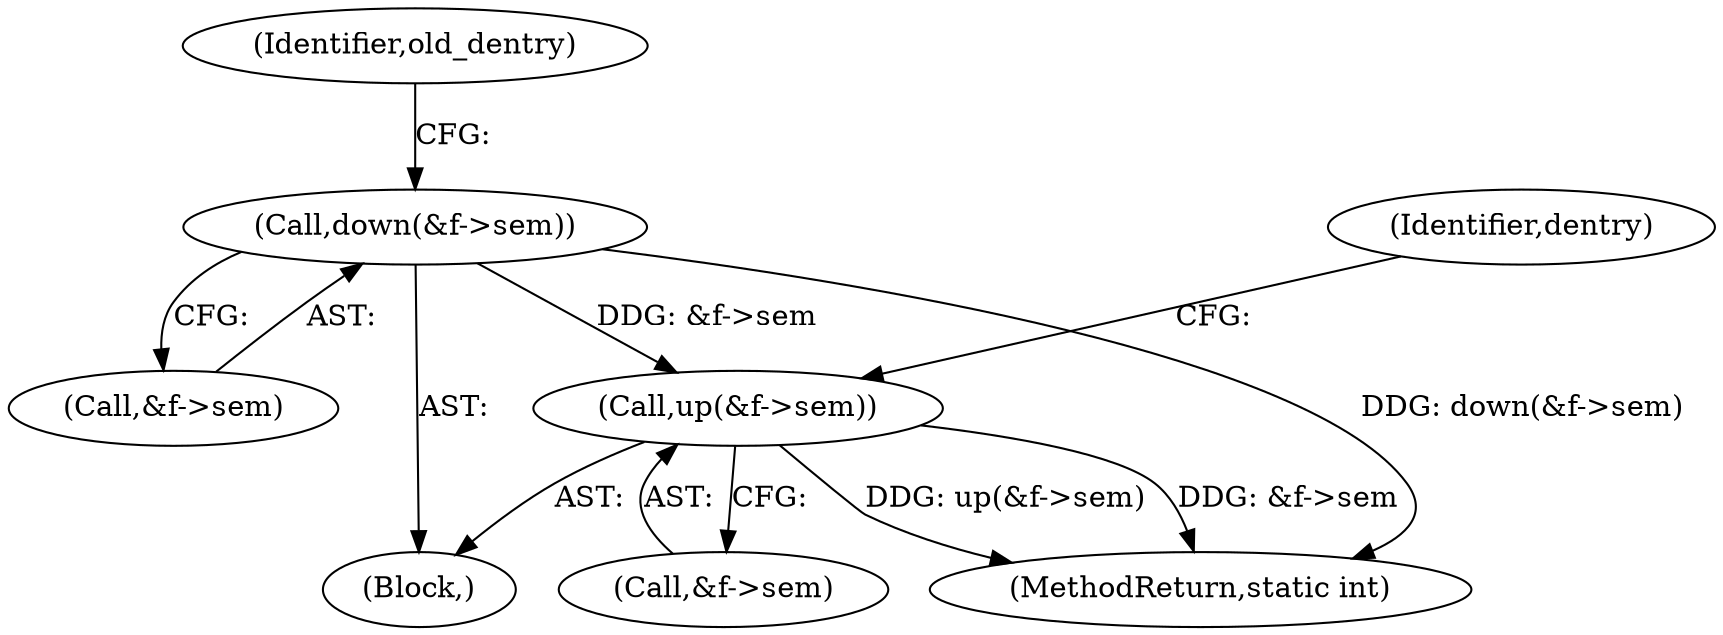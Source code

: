 digraph "0_infradead_9ed437c50d89eabae763dd422579f73fdebf288d_0@pointer" {
"1000404" [label="(Call,up(&f->sem))"];
"1000387" [label="(Call,down(&f->sem))"];
"1000404" [label="(Call,up(&f->sem))"];
"1000405" [label="(Call,&f->sem)"];
"1000386" [label="(Block,)"];
"1000387" [label="(Call,down(&f->sem))"];
"1000388" [label="(Call,&f->sem)"];
"1000484" [label="(MethodReturn,static int)"];
"1000410" [label="(Identifier,dentry)"];
"1000395" [label="(Identifier,old_dentry)"];
"1000404" -> "1000386"  [label="AST: "];
"1000404" -> "1000405"  [label="CFG: "];
"1000405" -> "1000404"  [label="AST: "];
"1000410" -> "1000404"  [label="CFG: "];
"1000404" -> "1000484"  [label="DDG: &f->sem"];
"1000404" -> "1000484"  [label="DDG: up(&f->sem)"];
"1000387" -> "1000404"  [label="DDG: &f->sem"];
"1000387" -> "1000386"  [label="AST: "];
"1000387" -> "1000388"  [label="CFG: "];
"1000388" -> "1000387"  [label="AST: "];
"1000395" -> "1000387"  [label="CFG: "];
"1000387" -> "1000484"  [label="DDG: down(&f->sem)"];
}
